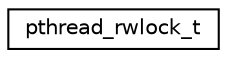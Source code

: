 digraph "Graphical Class Hierarchy"
{
 // LATEX_PDF_SIZE
  edge [fontname="Helvetica",fontsize="10",labelfontname="Helvetica",labelfontsize="10"];
  node [fontname="Helvetica",fontsize="10",shape=record];
  rankdir="LR";
  Node0 [label="pthread_rwlock_t",height=0.2,width=0.4,color="black", fillcolor="white", style="filled",URL="$structpthread__rwlock__t.html",tooltip="A fair reader writer lock."];
}
